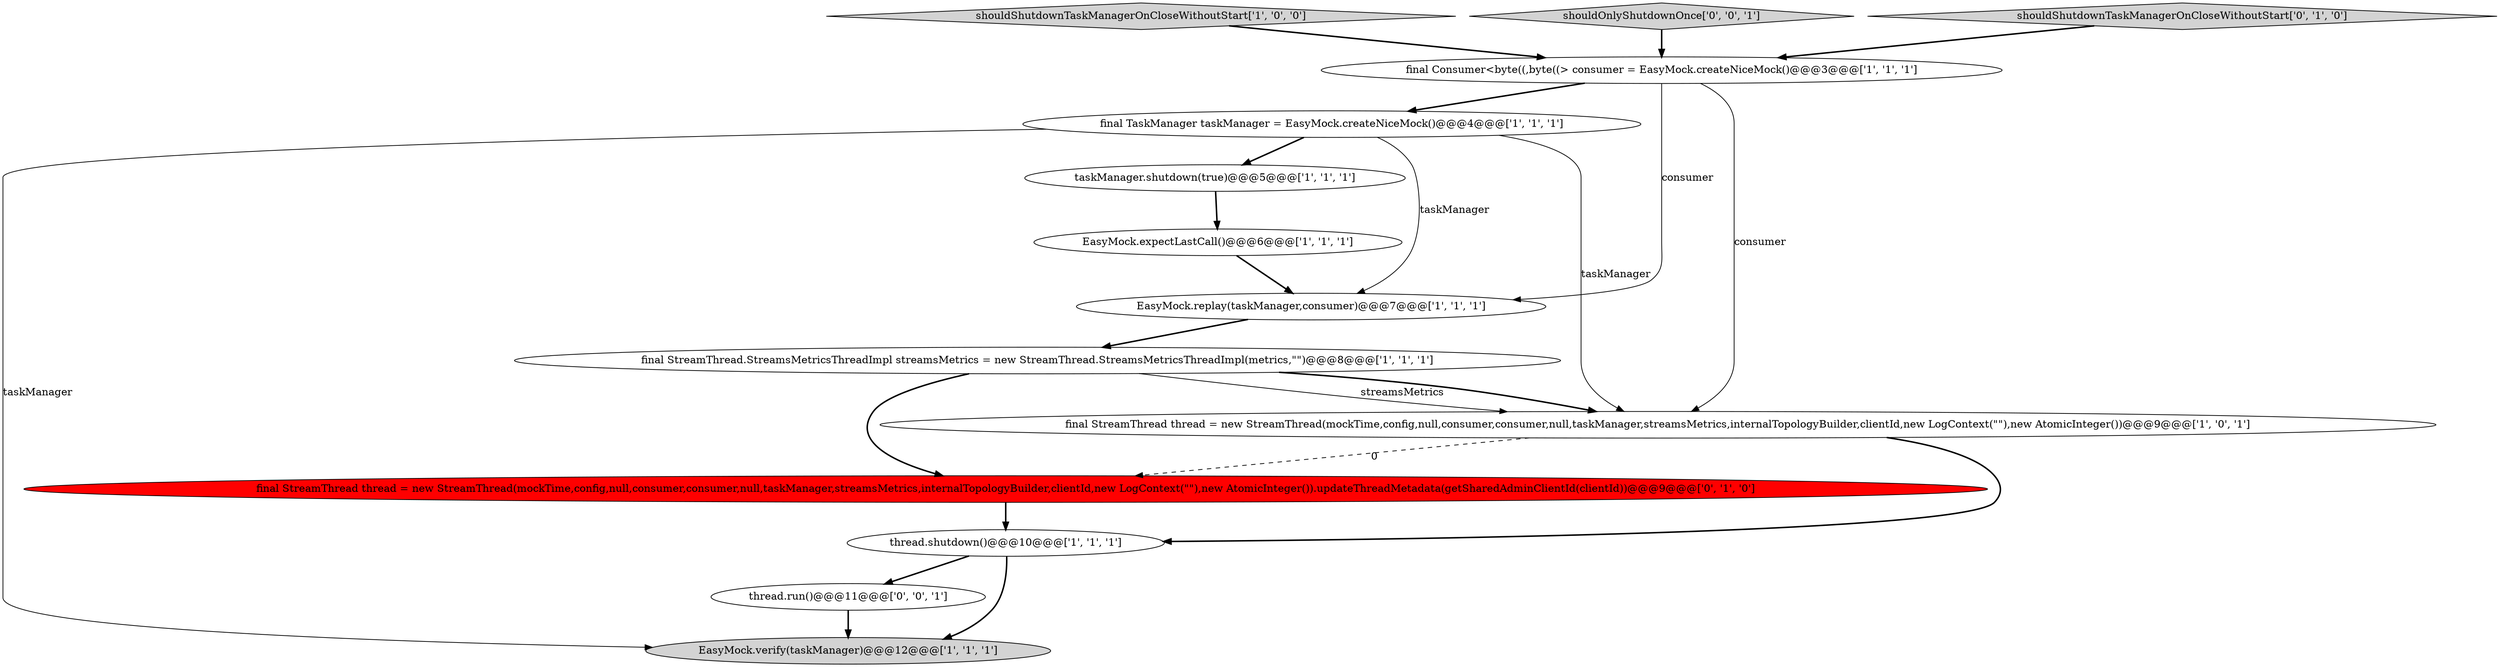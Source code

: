 digraph {
10 [style = filled, label = "final StreamThread thread = new StreamThread(mockTime,config,null,consumer,consumer,null,taskManager,streamsMetrics,internalTopologyBuilder,clientId,new LogContext(\"\"),new AtomicInteger()).updateThreadMetadata(getSharedAdminClientId(clientId))@@@9@@@['0', '1', '0']", fillcolor = red, shape = ellipse image = "AAA1AAABBB2BBB"];
12 [style = filled, label = "thread.run()@@@11@@@['0', '0', '1']", fillcolor = white, shape = ellipse image = "AAA0AAABBB3BBB"];
8 [style = filled, label = "EasyMock.expectLastCall()@@@6@@@['1', '1', '1']", fillcolor = white, shape = ellipse image = "AAA0AAABBB1BBB"];
9 [style = filled, label = "shouldShutdownTaskManagerOnCloseWithoutStart['1', '0', '0']", fillcolor = lightgray, shape = diamond image = "AAA0AAABBB1BBB"];
1 [style = filled, label = "thread.shutdown()@@@10@@@['1', '1', '1']", fillcolor = white, shape = ellipse image = "AAA0AAABBB1BBB"];
3 [style = filled, label = "EasyMock.verify(taskManager)@@@12@@@['1', '1', '1']", fillcolor = lightgray, shape = ellipse image = "AAA0AAABBB1BBB"];
13 [style = filled, label = "shouldOnlyShutdownOnce['0', '0', '1']", fillcolor = lightgray, shape = diamond image = "AAA0AAABBB3BBB"];
0 [style = filled, label = "final TaskManager taskManager = EasyMock.createNiceMock()@@@4@@@['1', '1', '1']", fillcolor = white, shape = ellipse image = "AAA0AAABBB1BBB"];
6 [style = filled, label = "taskManager.shutdown(true)@@@5@@@['1', '1', '1']", fillcolor = white, shape = ellipse image = "AAA0AAABBB1BBB"];
7 [style = filled, label = "final StreamThread thread = new StreamThread(mockTime,config,null,consumer,consumer,null,taskManager,streamsMetrics,internalTopologyBuilder,clientId,new LogContext(\"\"),new AtomicInteger())@@@9@@@['1', '0', '1']", fillcolor = white, shape = ellipse image = "AAA0AAABBB1BBB"];
11 [style = filled, label = "shouldShutdownTaskManagerOnCloseWithoutStart['0', '1', '0']", fillcolor = lightgray, shape = diamond image = "AAA0AAABBB2BBB"];
2 [style = filled, label = "final StreamThread.StreamsMetricsThreadImpl streamsMetrics = new StreamThread.StreamsMetricsThreadImpl(metrics,\"\")@@@8@@@['1', '1', '1']", fillcolor = white, shape = ellipse image = "AAA0AAABBB1BBB"];
5 [style = filled, label = "EasyMock.replay(taskManager,consumer)@@@7@@@['1', '1', '1']", fillcolor = white, shape = ellipse image = "AAA0AAABBB1BBB"];
4 [style = filled, label = "final Consumer<byte((,byte((> consumer = EasyMock.createNiceMock()@@@3@@@['1', '1', '1']", fillcolor = white, shape = ellipse image = "AAA0AAABBB1BBB"];
0->3 [style = solid, label="taskManager"];
7->1 [style = bold, label=""];
2->7 [style = solid, label="streamsMetrics"];
0->6 [style = bold, label=""];
4->7 [style = solid, label="consumer"];
9->4 [style = bold, label=""];
11->4 [style = bold, label=""];
1->3 [style = bold, label=""];
2->10 [style = bold, label=""];
4->0 [style = bold, label=""];
0->7 [style = solid, label="taskManager"];
0->5 [style = solid, label="taskManager"];
5->2 [style = bold, label=""];
8->5 [style = bold, label=""];
6->8 [style = bold, label=""];
4->5 [style = solid, label="consumer"];
1->12 [style = bold, label=""];
7->10 [style = dashed, label="0"];
12->3 [style = bold, label=""];
2->7 [style = bold, label=""];
10->1 [style = bold, label=""];
13->4 [style = bold, label=""];
}
